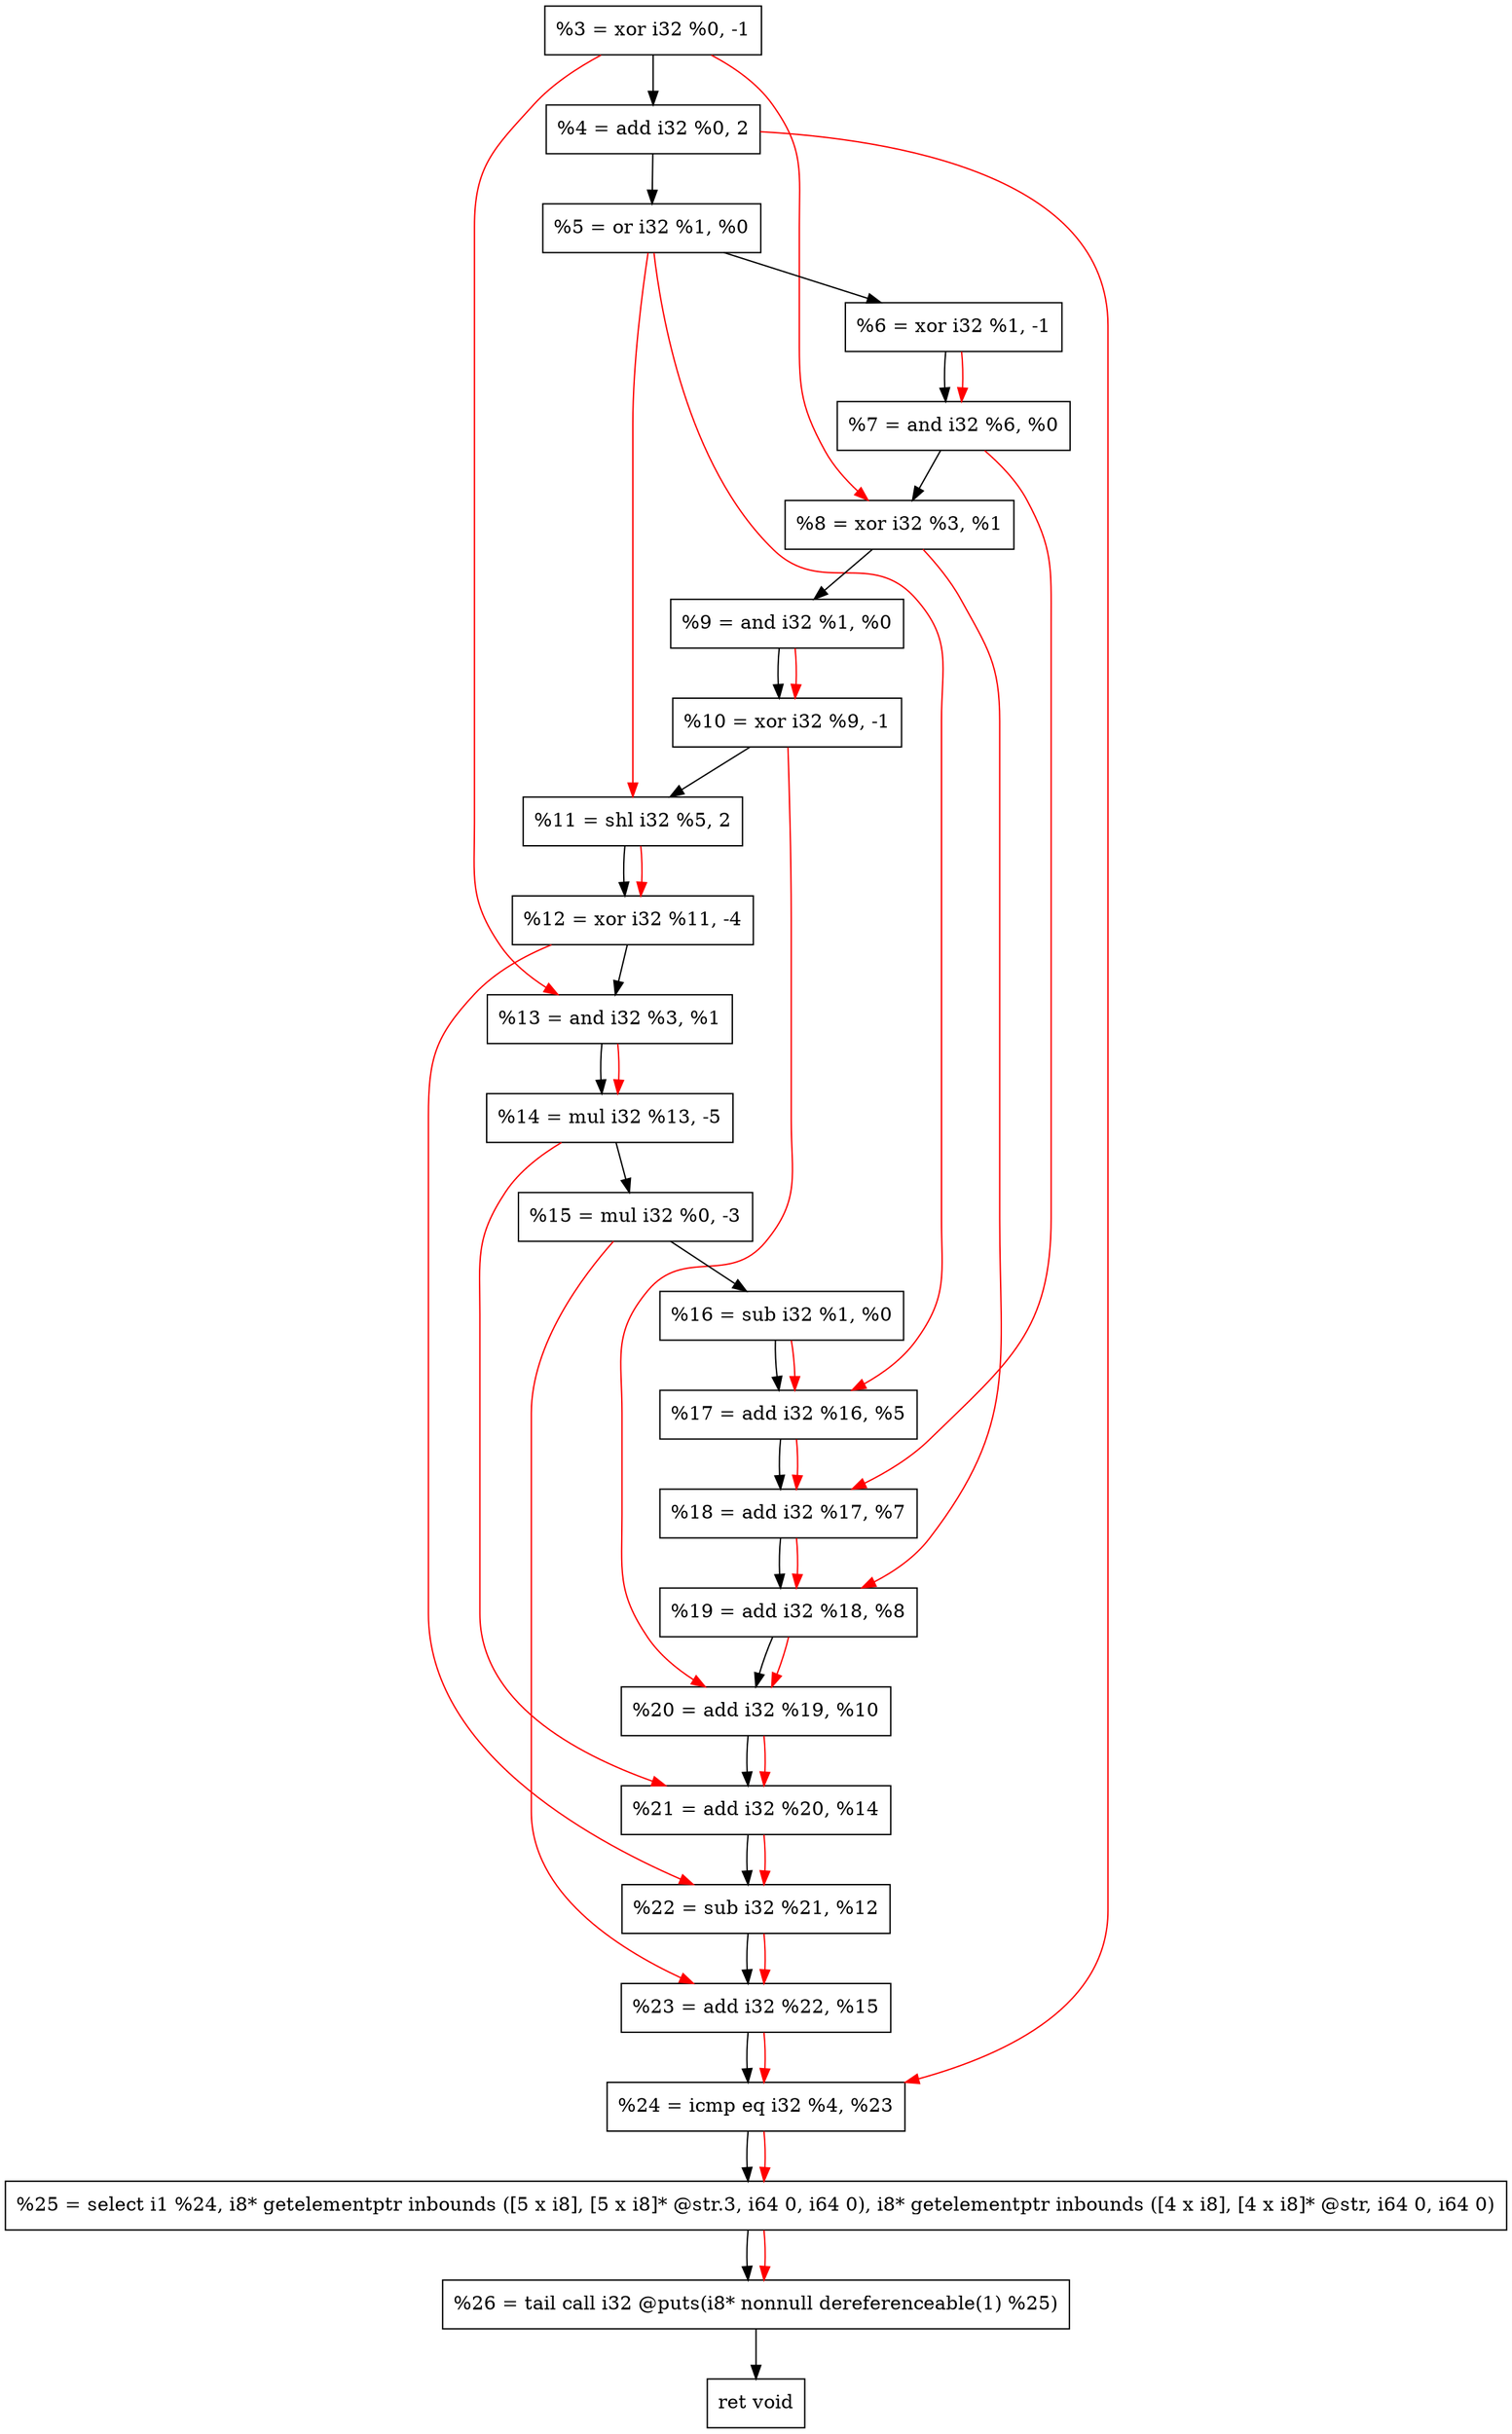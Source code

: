 digraph "DFG for'crackme' function" {
	Node0x1df9b20[shape=record, label="  %3 = xor i32 %0, -1"];
	Node0x1df9bc0[shape=record, label="  %4 = add i32 %0, 2"];
	Node0x1df9c80[shape=record, label="  %5 = or i32 %1, %0"];
	Node0x1df9cf0[shape=record, label="  %6 = xor i32 %1, -1"];
	Node0x1df9d60[shape=record, label="  %7 = and i32 %6, %0"];
	Node0x1df9dd0[shape=record, label="  %8 = xor i32 %3, %1"];
	Node0x1df9e40[shape=record, label="  %9 = and i32 %1, %0"];
	Node0x1df9eb0[shape=record, label="  %10 = xor i32 %9, -1"];
	Node0x1df9f20[shape=record, label="  %11 = shl i32 %5, 2"];
	Node0x1df9f90[shape=record, label="  %12 = xor i32 %11, -4"];
	Node0x1dfa000[shape=record, label="  %13 = and i32 %3, %1"];
	Node0x1dfa0a0[shape=record, label="  %14 = mul i32 %13, -5"];
	Node0x1dfa140[shape=record, label="  %15 = mul i32 %0, -3"];
	Node0x1dfa1b0[shape=record, label="  %16 = sub i32 %1, %0"];
	Node0x1dfa220[shape=record, label="  %17 = add i32 %16, %5"];
	Node0x1dfa290[shape=record, label="  %18 = add i32 %17, %7"];
	Node0x1dfa300[shape=record, label="  %19 = add i32 %18, %8"];
	Node0x1dfa370[shape=record, label="  %20 = add i32 %19, %10"];
	Node0x1dfa3e0[shape=record, label="  %21 = add i32 %20, %14"];
	Node0x1dfa450[shape=record, label="  %22 = sub i32 %21, %12"];
	Node0x1dfa4c0[shape=record, label="  %23 = add i32 %22, %15"];
	Node0x1dfa530[shape=record, label="  %24 = icmp eq i32 %4, %23"];
	Node0x1d9a268[shape=record, label="  %25 = select i1 %24, i8* getelementptr inbounds ([5 x i8], [5 x i8]* @str.3, i64 0, i64 0), i8* getelementptr inbounds ([4 x i8], [4 x i8]* @str, i64 0, i64 0)"];
	Node0x1dfa9d0[shape=record, label="  %26 = tail call i32 @puts(i8* nonnull dereferenceable(1) %25)"];
	Node0x1dfaa20[shape=record, label="  ret void"];
	Node0x1df9b20 -> Node0x1df9bc0;
	Node0x1df9bc0 -> Node0x1df9c80;
	Node0x1df9c80 -> Node0x1df9cf0;
	Node0x1df9cf0 -> Node0x1df9d60;
	Node0x1df9d60 -> Node0x1df9dd0;
	Node0x1df9dd0 -> Node0x1df9e40;
	Node0x1df9e40 -> Node0x1df9eb0;
	Node0x1df9eb0 -> Node0x1df9f20;
	Node0x1df9f20 -> Node0x1df9f90;
	Node0x1df9f90 -> Node0x1dfa000;
	Node0x1dfa000 -> Node0x1dfa0a0;
	Node0x1dfa0a0 -> Node0x1dfa140;
	Node0x1dfa140 -> Node0x1dfa1b0;
	Node0x1dfa1b0 -> Node0x1dfa220;
	Node0x1dfa220 -> Node0x1dfa290;
	Node0x1dfa290 -> Node0x1dfa300;
	Node0x1dfa300 -> Node0x1dfa370;
	Node0x1dfa370 -> Node0x1dfa3e0;
	Node0x1dfa3e0 -> Node0x1dfa450;
	Node0x1dfa450 -> Node0x1dfa4c0;
	Node0x1dfa4c0 -> Node0x1dfa530;
	Node0x1dfa530 -> Node0x1d9a268;
	Node0x1d9a268 -> Node0x1dfa9d0;
	Node0x1dfa9d0 -> Node0x1dfaa20;
edge [color=red]
	Node0x1df9cf0 -> Node0x1df9d60;
	Node0x1df9b20 -> Node0x1df9dd0;
	Node0x1df9e40 -> Node0x1df9eb0;
	Node0x1df9c80 -> Node0x1df9f20;
	Node0x1df9f20 -> Node0x1df9f90;
	Node0x1df9b20 -> Node0x1dfa000;
	Node0x1dfa000 -> Node0x1dfa0a0;
	Node0x1dfa1b0 -> Node0x1dfa220;
	Node0x1df9c80 -> Node0x1dfa220;
	Node0x1dfa220 -> Node0x1dfa290;
	Node0x1df9d60 -> Node0x1dfa290;
	Node0x1dfa290 -> Node0x1dfa300;
	Node0x1df9dd0 -> Node0x1dfa300;
	Node0x1dfa300 -> Node0x1dfa370;
	Node0x1df9eb0 -> Node0x1dfa370;
	Node0x1dfa370 -> Node0x1dfa3e0;
	Node0x1dfa0a0 -> Node0x1dfa3e0;
	Node0x1dfa3e0 -> Node0x1dfa450;
	Node0x1df9f90 -> Node0x1dfa450;
	Node0x1dfa450 -> Node0x1dfa4c0;
	Node0x1dfa140 -> Node0x1dfa4c0;
	Node0x1df9bc0 -> Node0x1dfa530;
	Node0x1dfa4c0 -> Node0x1dfa530;
	Node0x1dfa530 -> Node0x1d9a268;
	Node0x1d9a268 -> Node0x1dfa9d0;
}
